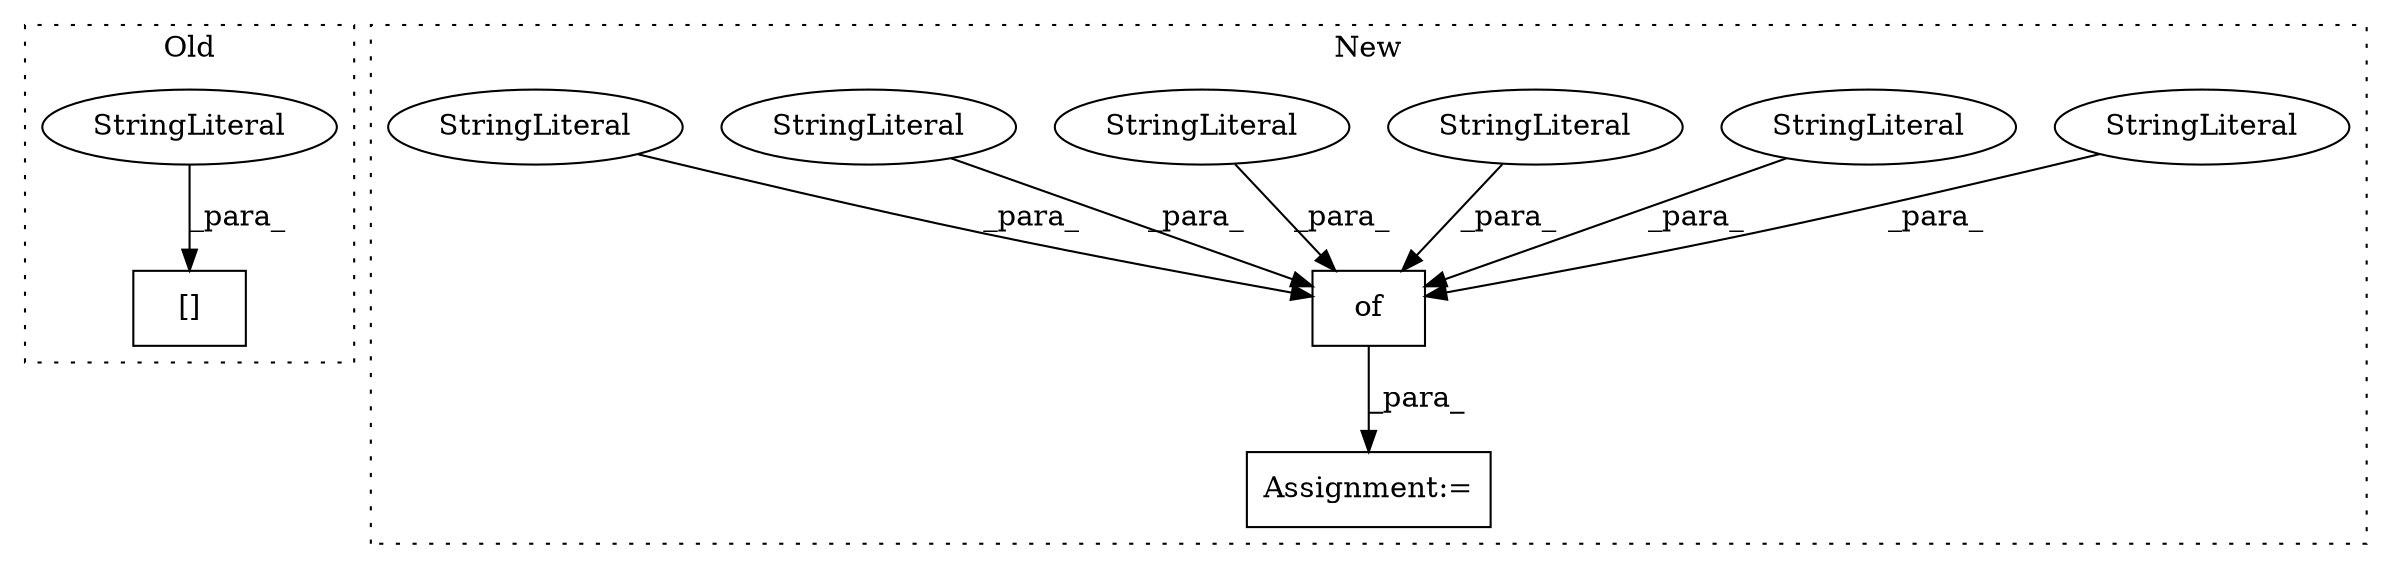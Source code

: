 digraph G {
subgraph cluster0 {
1 [label="[]" a="2" s="1010,1029" l="2,1" shape="box"];
8 [label="StringLiteral" a="45" s="1012" l="17" shape="ellipse"];
label = "Old";
style="dotted";
}
subgraph cluster1 {
2 [label="of" a="32" s="1015,1121" l="3,1" shape="box"];
3 [label="Assignment:=" a="7" s="1010" l="1" shape="box"];
4 [label="StringLiteral" a="45" s="1055" l="9" shape="ellipse"];
5 [label="StringLiteral" a="45" s="1037" l="17" shape="ellipse"];
6 [label="StringLiteral" a="45" s="1097" l="18" shape="ellipse"];
7 [label="StringLiteral" a="45" s="1018" l="8" shape="ellipse"];
9 [label="StringLiteral" a="45" s="1087" l="9" shape="ellipse"];
10 [label="StringLiteral" a="45" s="1065" l="21" shape="ellipse"];
label = "New";
style="dotted";
}
2 -> 3 [label="_para_"];
4 -> 2 [label="_para_"];
5 -> 2 [label="_para_"];
6 -> 2 [label="_para_"];
7 -> 2 [label="_para_"];
8 -> 1 [label="_para_"];
9 -> 2 [label="_para_"];
10 -> 2 [label="_para_"];
}